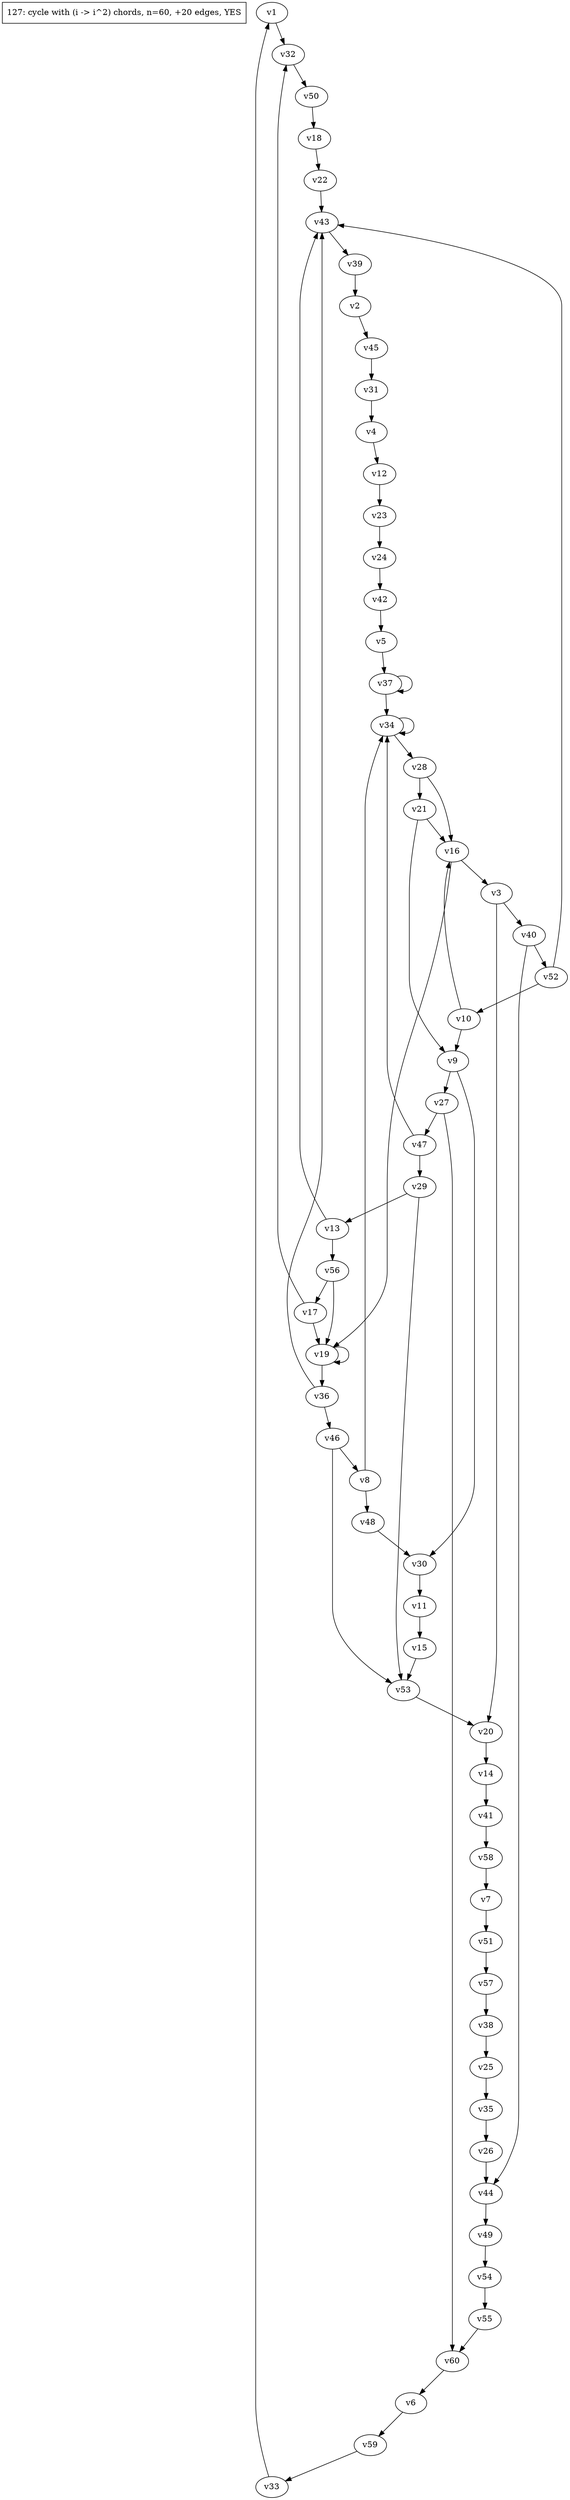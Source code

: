 digraph test127 {
	d[label="127: cycle with (i -> i^2) chords, n=60, +20 edges, YES" shape=box]
	v1
	v2
	v3
	v4
	v5
	v6
	v7
	v8
	v9
	v10
	v11
	v12
	v13
	v14
	v15
	v16
	v17
	v18
	v19
	v20
	v21
	v22
	v23
	v24
	v25
	v26
	v27
	v28
	v29
	v30
	v31
	v32
	v33
	v34
	v35
	v36
	v37
	v38
	v39
	v40
	v41
	v42
	v43
	v44
	v45
	v46
	v47
	v48
	v49
	v50
	v51
	v52
	v53
	v54
	v55
	v56
	v57
	v58
	v59
	v60
	v57 -> v38;
	v9 -> v27;
	v41 -> v58;
	v24 -> v42;
	v12 -> v23;
	v20 -> v14;
	v47 -> v34;
	v34 -> v28;
	v40 -> v44;
	v33 -> v1;
	v4 -> v12;
	v5 -> v37;
	v6 -> v59;
	v53 -> v20;
	v38 -> v25;
	v8 -> v34;
	v19 -> v36;
	v27 -> v47;
	v47 -> v29;
	v9 -> v30;
	v45 -> v31;
	v28 -> v16;
	v55 -> v60;
	v18 -> v22;
	v17 -> v19;
	v22 -> v43;
	v16 -> v3;
	v21 -> v9;
	v13 -> v43;
	v8 -> v48;
	v21 -> v16;
	v39 -> v2;
	v54 -> v55;
	v35 -> v26;
	v46 -> v53;
	v30 -> v11;
	v17 -> v32;
	v42 -> v5;
	v19 -> v19;
	v14 -> v41;
	v3 -> v40;
	v34 -> v34;
	v15 -> v53;
	v27 -> v60;
	v25 -> v35;
	v10 -> v16;
	v52 -> v43;
	v3 -> v20;
	v36 -> v43;
	v37 -> v37;
	v51 -> v57;
	v10 -> v9;
	v23 -> v24;
	v49 -> v54;
	v11 -> v15;
	v13 -> v56;
	v46 -> v8;
	v29 -> v13;
	v58 -> v7;
	v29 -> v53;
	v56 -> v19;
	v37 -> v34;
	v43 -> v39;
	v56 -> v17;
	v48 -> v30;
	v36 -> v46;
	v2 -> v45;
	v16 -> v19;
	v59 -> v33;
	v7 -> v51;
	v52 -> v10;
	v60 -> v6;
	v40 -> v52;
	v26 -> v44;
	v28 -> v21;
	v50 -> v18;
	v1 -> v32;
	v44 -> v49;
	v32 -> v50;
	v31 -> v4;
}
